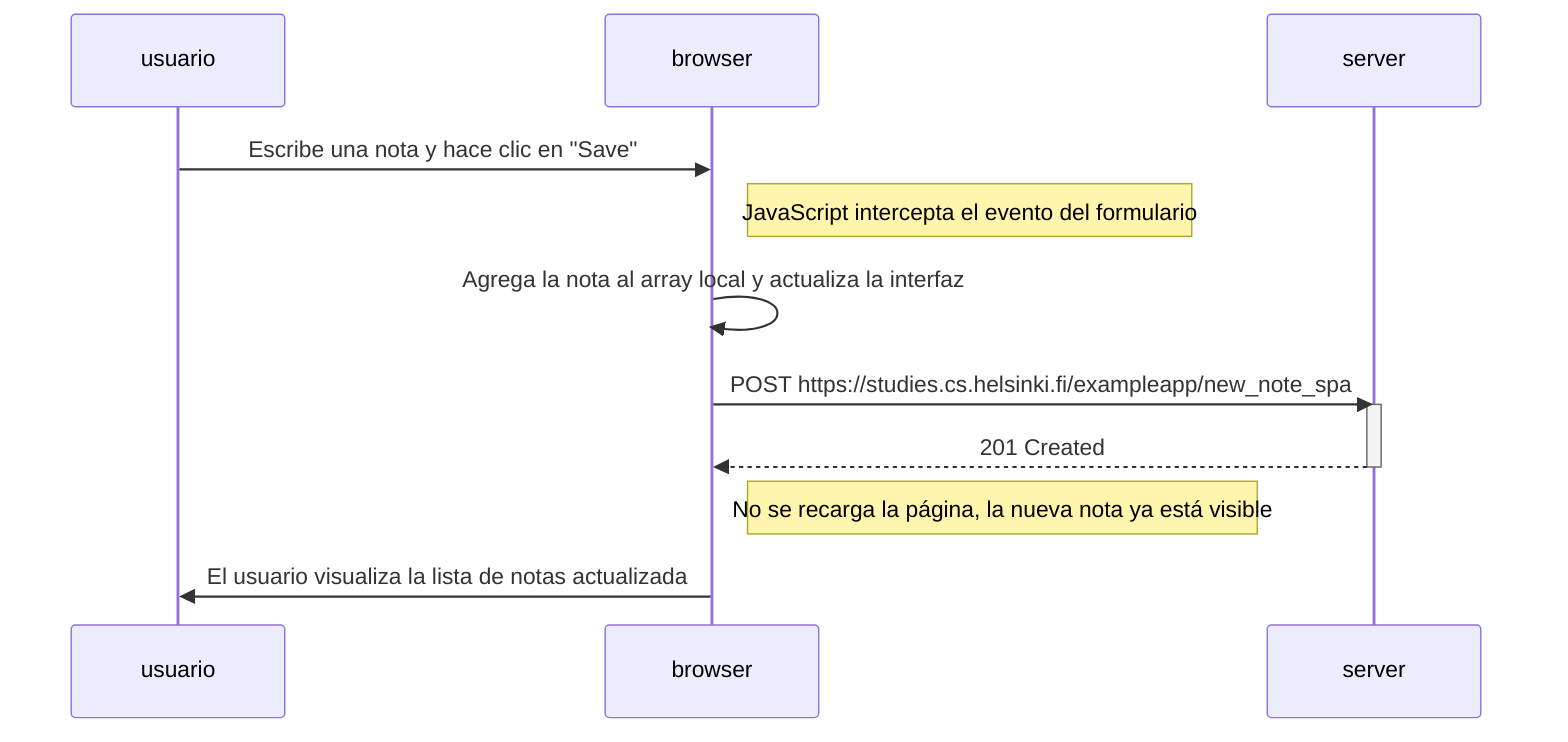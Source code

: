 sequenceDiagram
    participant usuario
    participant browser
    participant server

    usuario->>browser: Escribe una nota y hace clic en "Save"

    Note right of browser: JavaScript intercepta el evento del formulario

    browser->>browser: Agrega la nota al array local y actualiza la interfaz

    browser->>server: POST https://studies.cs.helsinki.fi/exampleapp/new_note_spa

    activate server
    server-->>browser: 201 Created
    deactivate server

    Note right of browser: No se recarga la página, la nueva nota ya está visible

    browser->>usuario: El usuario visualiza la lista de notas actualizada